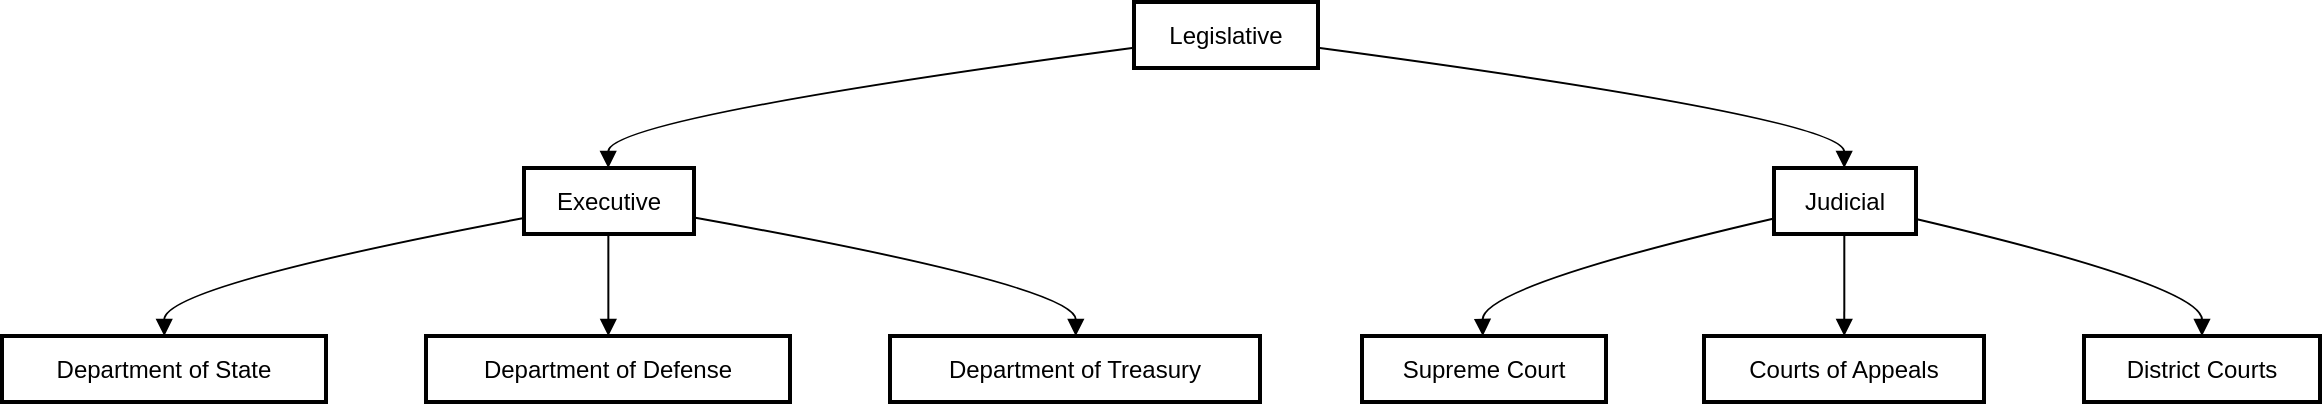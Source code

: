 <mxfile version="21.6.6" type="github">
  <diagram name="Page-1" id="WVILoAPd5UuZdjGAbKi7">
    <mxGraphModel>
      <root>
        <mxCell id="0" />
        <mxCell id="1" parent="0" />
        <mxCell id="2" value="Legislative" style="whiteSpace=wrap;strokeWidth=2;" vertex="1" parent="1">
          <mxGeometry x="566" width="92" height="33" as="geometry" />
        </mxCell>
        <mxCell id="3" value="Executive" style="whiteSpace=wrap;strokeWidth=2;" vertex="1" parent="1">
          <mxGeometry x="261" y="83" width="85" height="33" as="geometry" />
        </mxCell>
        <mxCell id="4" value="Judicial" style="whiteSpace=wrap;strokeWidth=2;" vertex="1" parent="1">
          <mxGeometry x="886" y="83" width="71" height="33" as="geometry" />
        </mxCell>
        <mxCell id="5" value="Department of State" style="whiteSpace=wrap;strokeWidth=2;" vertex="1" parent="1">
          <mxGeometry y="167" width="162" height="33" as="geometry" />
        </mxCell>
        <mxCell id="6" value="Department of Defense" style="whiteSpace=wrap;strokeWidth=2;" vertex="1" parent="1">
          <mxGeometry x="212" y="167" width="182" height="33" as="geometry" />
        </mxCell>
        <mxCell id="7" value="Department of Treasury" style="whiteSpace=wrap;strokeWidth=2;" vertex="1" parent="1">
          <mxGeometry x="444" y="167" width="185" height="33" as="geometry" />
        </mxCell>
        <mxCell id="8" value="Supreme Court" style="whiteSpace=wrap;strokeWidth=2;" vertex="1" parent="1">
          <mxGeometry x="680" y="167" width="122" height="33" as="geometry" />
        </mxCell>
        <mxCell id="9" value="Courts of Appeals" style="whiteSpace=wrap;strokeWidth=2;" vertex="1" parent="1">
          <mxGeometry x="851" y="167" width="140" height="33" as="geometry" />
        </mxCell>
        <mxCell id="10" value="District Courts" style="whiteSpace=wrap;strokeWidth=2;" vertex="1" parent="1">
          <mxGeometry x="1041" y="167" width="118" height="33" as="geometry" />
        </mxCell>
        <mxCell id="11" value="" style="curved=1;startArrow=none;endArrow=block;exitX=0.004;exitY=0.693;entryX=0.496;entryY=0.012;" edge="1" parent="1" source="2" target="3">
          <mxGeometry relative="1" as="geometry">
            <Array as="points">
              <mxPoint x="303" y="58" />
            </Array>
          </mxGeometry>
        </mxCell>
        <mxCell id="12" value="" style="curved=1;startArrow=none;endArrow=block;exitX=0.999;exitY=0.693;entryX=0.495;entryY=0.012;" edge="1" parent="1" source="2" target="4">
          <mxGeometry relative="1" as="geometry">
            <Array as="points">
              <mxPoint x="921" y="58" />
            </Array>
          </mxGeometry>
        </mxCell>
        <mxCell id="13" value="" style="curved=1;startArrow=none;endArrow=block;exitX=-0.001;exitY=0.759;entryX=0.501;entryY=-0.006;" edge="1" parent="1" source="3" target="5">
          <mxGeometry relative="1" as="geometry">
            <Array as="points">
              <mxPoint x="81" y="142" />
            </Array>
          </mxGeometry>
        </mxCell>
        <mxCell id="14" value="" style="curved=1;startArrow=none;endArrow=block;exitX=0.496;exitY=1.024;entryX=0.501;entryY=-0.006;" edge="1" parent="1" source="3" target="6">
          <mxGeometry relative="1" as="geometry">
            <Array as="points" />
          </mxGeometry>
        </mxCell>
        <mxCell id="15" value="" style="curved=1;startArrow=none;endArrow=block;exitX=0.993;exitY=0.747;entryX=0.502;entryY=-0.006;" edge="1" parent="1" source="3" target="7">
          <mxGeometry relative="1" as="geometry">
            <Array as="points">
              <mxPoint x="537" y="142" />
            </Array>
          </mxGeometry>
        </mxCell>
        <mxCell id="16" value="" style="curved=1;startArrow=none;endArrow=block;exitX=-0.002;exitY=0.765;entryX=0.495;entryY=-0.006;" edge="1" parent="1" source="4" target="8">
          <mxGeometry relative="1" as="geometry">
            <Array as="points">
              <mxPoint x="740" y="142" />
            </Array>
          </mxGeometry>
        </mxCell>
        <mxCell id="17" value="" style="curved=1;startArrow=none;endArrow=block;exitX=0.495;exitY=1.024;entryX=0.501;entryY=-0.006;" edge="1" parent="1" source="4" target="9">
          <mxGeometry relative="1" as="geometry">
            <Array as="points" />
          </mxGeometry>
        </mxCell>
        <mxCell id="18" value="" style="curved=1;startArrow=none;endArrow=block;exitX=0.992;exitY=0.767;entryX=0.5;entryY=-0.006;" edge="1" parent="1" source="4" target="10">
          <mxGeometry relative="1" as="geometry">
            <Array as="points">
              <mxPoint x="1100" y="142" />
            </Array>
          </mxGeometry>
        </mxCell>
      </root>
    </mxGraphModel>
  </diagram>
</mxfile>

